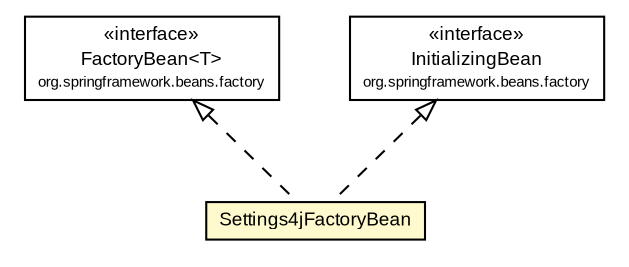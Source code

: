 #!/usr/local/bin/dot
#
# Class diagram 
# Generated by UMLGraph version R5_6 (http://www.umlgraph.org/)
#

digraph G {
	edge [fontname="arial",fontsize=10,labelfontname="arial",labelfontsize=10];
	node [fontname="arial",fontsize=10,shape=plaintext];
	nodesep=0.25;
	ranksep=0.5;
	// org.settings4j.helper.spring.Settings4jFactoryBean
	c4008 [label=<<table title="org.settings4j.helper.spring.Settings4jFactoryBean" border="0" cellborder="1" cellspacing="0" cellpadding="2" port="p" bgcolor="lemonChiffon" href="./Settings4jFactoryBean.html">
		<tr><td><table border="0" cellspacing="0" cellpadding="1">
<tr><td align="center" balign="center"> Settings4jFactoryBean </td></tr>
		</table></td></tr>
		</table>>, URL="./Settings4jFactoryBean.html", fontname="arial", fontcolor="black", fontsize=9.0];
	//org.settings4j.helper.spring.Settings4jFactoryBean implements org.springframework.beans.factory.FactoryBean<T>
	c4038:p -> c4008:p [dir=back,arrowtail=empty,style=dashed];
	//org.settings4j.helper.spring.Settings4jFactoryBean implements org.springframework.beans.factory.InitializingBean
	c4039:p -> c4008:p [dir=back,arrowtail=empty,style=dashed];
	// org.springframework.beans.factory.InitializingBean
	c4039 [label=<<table title="org.springframework.beans.factory.InitializingBean" border="0" cellborder="1" cellspacing="0" cellpadding="2" port="p">
		<tr><td><table border="0" cellspacing="0" cellpadding="1">
<tr><td align="center" balign="center"> &#171;interface&#187; </td></tr>
<tr><td align="center" balign="center"> InitializingBean </td></tr>
<tr><td align="center" balign="center"><font point-size="7.0"> org.springframework.beans.factory </font></td></tr>
		</table></td></tr>
		</table>>, URL="null", fontname="arial", fontcolor="black", fontsize=9.0];
	// org.springframework.beans.factory.FactoryBean<T>
	c4038 [label=<<table title="org.springframework.beans.factory.FactoryBean" border="0" cellborder="1" cellspacing="0" cellpadding="2" port="p">
		<tr><td><table border="0" cellspacing="0" cellpadding="1">
<tr><td align="center" balign="center"> &#171;interface&#187; </td></tr>
<tr><td align="center" balign="center"> FactoryBean&lt;T&gt; </td></tr>
<tr><td align="center" balign="center"><font point-size="7.0"> org.springframework.beans.factory </font></td></tr>
		</table></td></tr>
		</table>>, URL="null", fontname="arial", fontcolor="black", fontsize=9.0];
}

